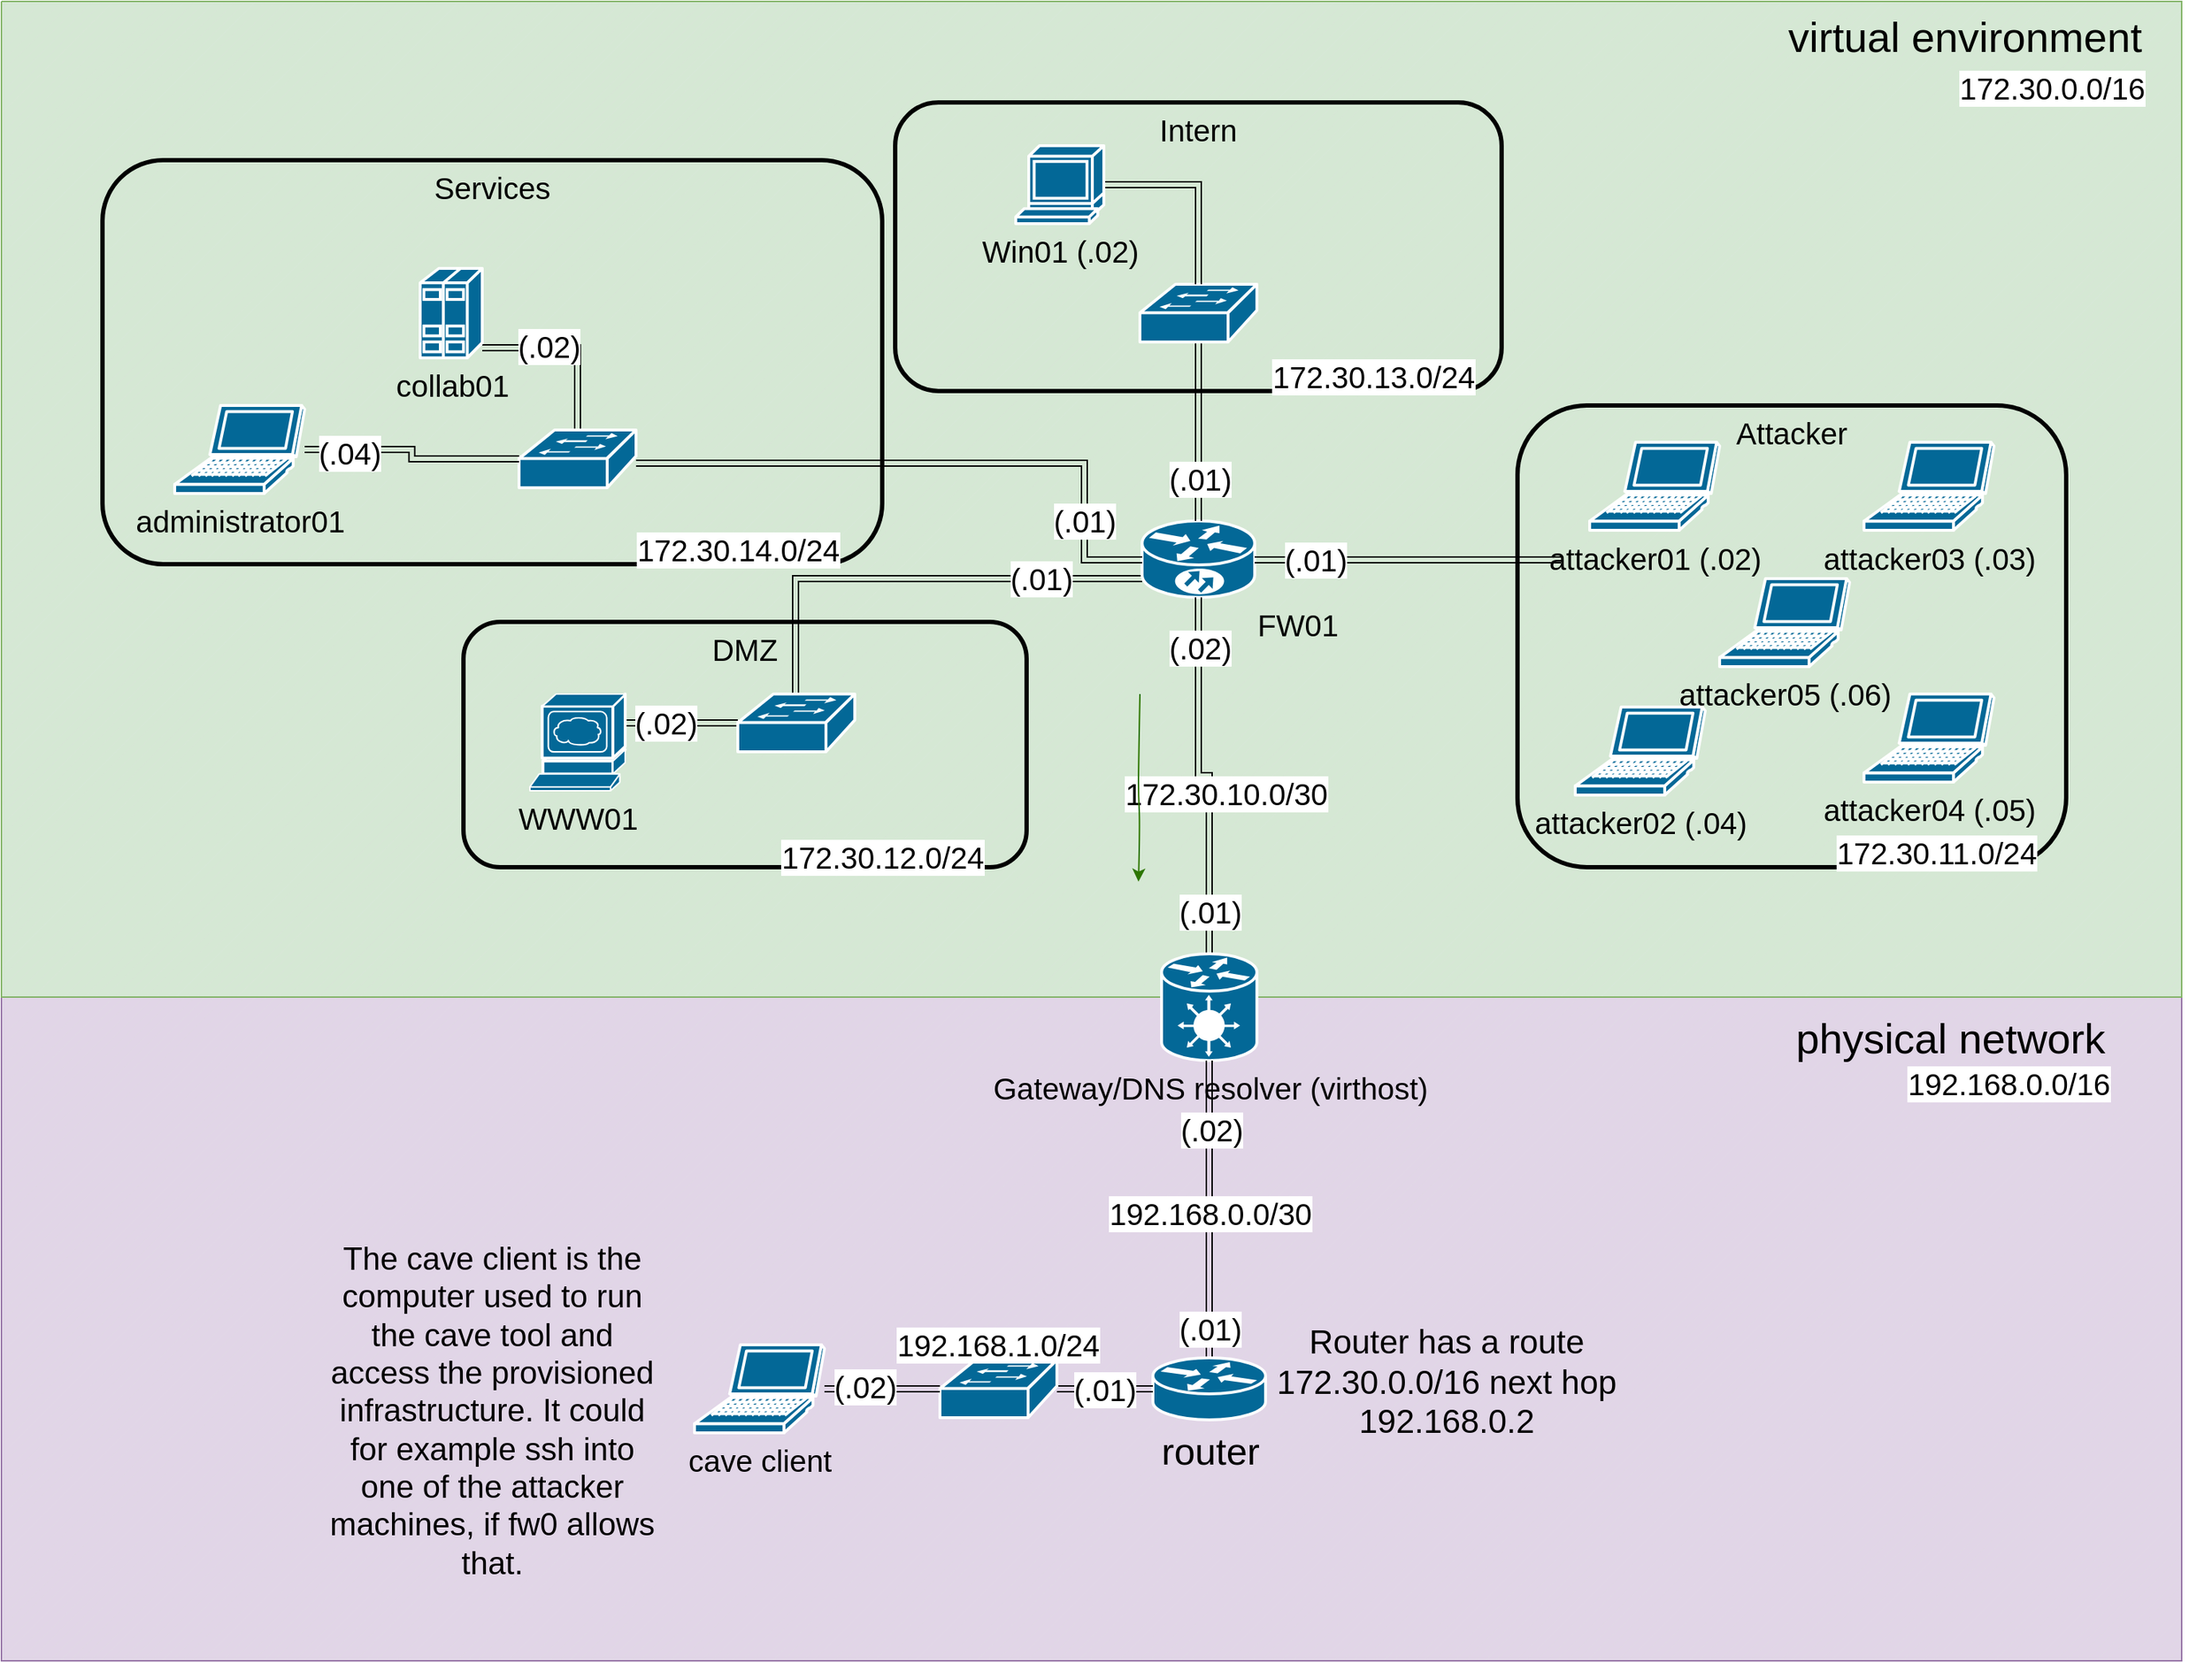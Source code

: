 <mxfile version="27.0.6">
  <diagram name="Page-1" id="vnAkXuTuvJRwIlcAzrVX">
    <mxGraphModel dx="3952" dy="1654" grid="1" gridSize="10" guides="1" tooltips="1" connect="1" arrows="1" fold="1" page="1" pageScale="1" pageWidth="1100" pageHeight="850" math="0" shadow="0">
      <root>
        <mxCell id="0" />
        <mxCell id="1" parent="0" />
        <mxCell id="xQ_bCr9xcQz8_RW7OUUC-25" value="" style="verticalLabelPosition=bottom;verticalAlign=top;html=1;shape=mxgraph.basic.patternFillRect;fillStyle=diag;step=5;fillStrokeWidth=0.2;fillStrokeColor=#dddddd;fillColor=#e1d5e7;strokeColor=#9673a6;labelPosition=right;align=left;fontSize=33;" vertex="1" parent="1">
          <mxGeometry x="-370" y="790" width="1510" height="460" as="geometry" />
        </mxCell>
        <mxCell id="xQ_bCr9xcQz8_RW7OUUC-5" value="" style="verticalLabelPosition=bottom;verticalAlign=top;html=1;shape=mxgraph.basic.patternFillRect;fillStyle=diag;step=5;fillStrokeWidth=0.2;fillStrokeColor=#dddddd;fillColor=#d5e8d4;strokeColor=#82b366;labelPosition=right;align=left;fontSize=33;" vertex="1" parent="1">
          <mxGeometry x="-370" y="100" width="1510" height="690" as="geometry" />
        </mxCell>
        <mxCell id="pdnFmVrXOfiYsiXNWUlA-29" value="&lt;div&gt;Intern&lt;/div&gt;" style="rounded=1;whiteSpace=wrap;html=1;fillColor=none;verticalAlign=top;align=center;fontSize=21;strokeWidth=3;strokeColor=default;" parent="1" vertex="1">
          <mxGeometry x="249" y="170" width="420" height="200" as="geometry" />
        </mxCell>
        <mxCell id="pdnFmVrXOfiYsiXNWUlA-39" value="Attacker" style="rounded=1;whiteSpace=wrap;html=1;fillColor=none;verticalAlign=top;align=center;fontSize=21;strokeWidth=3;strokeColor=default;" parent="1" vertex="1">
          <mxGeometry x="680" y="380" width="380" height="320" as="geometry" />
        </mxCell>
        <mxCell id="pdnFmVrXOfiYsiXNWUlA-30" value="DMZ" style="rounded=1;whiteSpace=wrap;html=1;fillColor=none;verticalAlign=top;fontSize=21;strokeWidth=3;strokeColor=default;" parent="1" vertex="1">
          <mxGeometry x="-50" y="530" width="390" height="170" as="geometry" />
        </mxCell>
        <mxCell id="pdnFmVrXOfiYsiXNWUlA-13" style="edgeStyle=orthogonalEdgeStyle;rounded=0;orthogonalLoop=1;jettySize=auto;html=1;startArrow=classic;startFill=1;shape=link;fontSize=21;" parent="1" source="pdnFmVrXOfiYsiXNWUlA-2" target="pdnFmVrXOfiYsiXNWUlA-6" edge="1">
          <mxGeometry relative="1" as="geometry">
            <Array as="points">
              <mxPoint x="90" y="600" />
              <mxPoint x="90" y="600" />
            </Array>
          </mxGeometry>
        </mxCell>
        <mxCell id="tUtYDBg4PoSrnOc9uBM8-22" value="(.02)" style="edgeLabel;html=1;align=center;verticalAlign=middle;resizable=0;points=[];fontSize=21;" parent="pdnFmVrXOfiYsiXNWUlA-13" vertex="1" connectable="0">
          <mxGeometry x="-0.789" y="-5" relative="1" as="geometry">
            <mxPoint x="20" y="-5" as="offset" />
          </mxGeometry>
        </mxCell>
        <mxCell id="pdnFmVrXOfiYsiXNWUlA-2" value="WWW01" style="shape=mxgraph.cisco.servers.www_server;sketch=0;html=1;pointerEvents=1;dashed=0;fillColor=#036897;strokeColor=#ffffff;strokeWidth=2;verticalLabelPosition=bottom;verticalAlign=top;align=center;outlineConnect=0;fontSize=21;" parent="1" vertex="1">
          <mxGeometry x="-4" y="580" width="66" height="67" as="geometry" />
        </mxCell>
        <mxCell id="tUtYDBg4PoSrnOc9uBM8-9" style="edgeStyle=orthogonalEdgeStyle;rounded=0;orthogonalLoop=1;jettySize=auto;html=1;shape=link;fontSize=21;" parent="1" source="pdnFmVrXOfiYsiXNWUlA-3" target="pdnFmVrXOfiYsiXNWUlA-6" edge="1">
          <mxGeometry relative="1" as="geometry">
            <Array as="points">
              <mxPoint x="180" y="500" />
            </Array>
          </mxGeometry>
        </mxCell>
        <mxCell id="tUtYDBg4PoSrnOc9uBM8-10" value="&lt;div&gt;172.30.12.0/24&lt;/div&gt;" style="edgeLabel;html=1;align=center;verticalAlign=middle;resizable=0;points=[];fontSize=21;" parent="tUtYDBg4PoSrnOc9uBM8-9" vertex="1" connectable="0">
          <mxGeometry x="-0.081" relative="1" as="geometry">
            <mxPoint x="-33" y="193" as="offset" />
          </mxGeometry>
        </mxCell>
        <mxCell id="tUtYDBg4PoSrnOc9uBM8-11" value="&lt;div&gt;(.01)&lt;/div&gt;" style="edgeLabel;html=1;align=center;verticalAlign=middle;resizable=0;points=[];fontSize=21;" parent="tUtYDBg4PoSrnOc9uBM8-9" vertex="1" connectable="0">
          <mxGeometry x="-0.856" y="-1" relative="1" as="geometry">
            <mxPoint x="-47" y="1" as="offset" />
          </mxGeometry>
        </mxCell>
        <mxCell id="pdnFmVrXOfiYsiXNWUlA-3" value="&lt;div&gt;FW01&lt;/div&gt;&lt;div&gt;&lt;br&gt;&lt;/div&gt;" style="shape=mxgraph.cisco.routers.10700;sketch=0;html=1;pointerEvents=1;dashed=0;fillColor=#036897;strokeColor=#ffffff;strokeWidth=2;verticalLabelPosition=bottom;verticalAlign=top;align=left;outlineConnect=0;fontSize=21;labelPosition=right;" parent="1" vertex="1">
          <mxGeometry x="420" y="460" width="78" height="53" as="geometry" />
        </mxCell>
        <mxCell id="pdnFmVrXOfiYsiXNWUlA-6" value="" style="shape=mxgraph.cisco.switches.workgroup_switch;sketch=0;html=1;pointerEvents=1;dashed=0;fillColor=#036897;strokeColor=#ffffff;strokeWidth=2;verticalLabelPosition=bottom;verticalAlign=top;align=center;outlineConnect=0;fontSize=21;" parent="1" vertex="1">
          <mxGeometry x="140" y="580" width="81" height="40" as="geometry" />
        </mxCell>
        <mxCell id="pdnFmVrXOfiYsiXNWUlA-19" style="edgeStyle=orthogonalEdgeStyle;rounded=0;orthogonalLoop=1;jettySize=auto;html=1;startArrow=classic;startFill=1;shape=link;fontSize=21;" parent="1" target="pdnFmVrXOfiYsiXNWUlA-3" edge="1">
          <mxGeometry relative="1" as="geometry">
            <mxPoint x="710" y="487" as="sourcePoint" />
            <Array as="points">
              <mxPoint x="660" y="487" />
              <mxPoint x="660" y="487" />
            </Array>
          </mxGeometry>
        </mxCell>
        <mxCell id="pdnFmVrXOfiYsiXNWUlA-36" value="172.30.11.0/24" style="edgeLabel;html=1;align=center;verticalAlign=middle;resizable=0;points=[];fontSize=21;" parent="pdnFmVrXOfiYsiXNWUlA-19" vertex="1" connectable="0">
          <mxGeometry x="-0.04" y="1" relative="1" as="geometry">
            <mxPoint x="362" y="202" as="offset" />
          </mxGeometry>
        </mxCell>
        <mxCell id="pdnFmVrXOfiYsiXNWUlA-41" value="(.01)" style="edgeLabel;html=1;align=center;verticalAlign=middle;resizable=0;points=[];fontSize=21;" parent="pdnFmVrXOfiYsiXNWUlA-19" vertex="1" connectable="0">
          <mxGeometry x="0.77" relative="1" as="geometry">
            <mxPoint x="17" as="offset" />
          </mxGeometry>
        </mxCell>
        <mxCell id="pdnFmVrXOfiYsiXNWUlA-16" value="&lt;div&gt;attacker01 (.02)&lt;br&gt;&lt;/div&gt;&lt;div&gt;&lt;br&gt;&lt;/div&gt;" style="shape=mxgraph.cisco.computers_and_peripherals.laptop;sketch=0;html=1;pointerEvents=1;dashed=0;fillColor=#036897;strokeColor=#ffffff;strokeWidth=2;verticalLabelPosition=bottom;verticalAlign=top;align=center;outlineConnect=0;fontSize=21;" parent="1" vertex="1">
          <mxGeometry x="730" y="405.5" width="90" height="61" as="geometry" />
        </mxCell>
        <mxCell id="pdnFmVrXOfiYsiXNWUlA-22" style="edgeStyle=orthogonalEdgeStyle;rounded=0;orthogonalLoop=1;jettySize=auto;html=1;shape=link;fontSize=21;" parent="1" source="pdnFmVrXOfiYsiXNWUlA-21" target="pdnFmVrXOfiYsiXNWUlA-3" edge="1">
          <mxGeometry relative="1" as="geometry" />
        </mxCell>
        <mxCell id="pdnFmVrXOfiYsiXNWUlA-38" value="172.30.13.0/24" style="edgeLabel;html=1;align=center;verticalAlign=middle;resizable=0;points=[];fontSize=21;" parent="pdnFmVrXOfiYsiXNWUlA-22" vertex="1" connectable="0">
          <mxGeometry x="0.097" y="1" relative="1" as="geometry">
            <mxPoint x="120" y="-44" as="offset" />
          </mxGeometry>
        </mxCell>
        <mxCell id="pdnFmVrXOfiYsiXNWUlA-42" value="(.01)" style="edgeLabel;html=1;align=center;verticalAlign=middle;resizable=0;points=[];fontSize=21;" parent="pdnFmVrXOfiYsiXNWUlA-22" vertex="1" connectable="0">
          <mxGeometry x="0.758" y="1" relative="1" as="geometry">
            <mxPoint y="-14" as="offset" />
          </mxGeometry>
        </mxCell>
        <mxCell id="pdnFmVrXOfiYsiXNWUlA-21" value="" style="shape=mxgraph.cisco.switches.workgroup_switch;sketch=0;html=1;pointerEvents=1;dashed=0;fillColor=#036897;strokeColor=#ffffff;strokeWidth=2;verticalLabelPosition=bottom;verticalAlign=top;align=center;outlineConnect=0;fontSize=21;" parent="1" vertex="1">
          <mxGeometry x="418.5" y="296" width="81" height="40" as="geometry" />
        </mxCell>
        <mxCell id="pdnFmVrXOfiYsiXNWUlA-25" style="edgeStyle=orthogonalEdgeStyle;rounded=0;orthogonalLoop=1;jettySize=auto;html=1;shape=link;fontSize=21;" parent="1" source="pdnFmVrXOfiYsiXNWUlA-23" target="pdnFmVrXOfiYsiXNWUlA-21" edge="1">
          <mxGeometry relative="1" as="geometry" />
        </mxCell>
        <mxCell id="pdnFmVrXOfiYsiXNWUlA-23" value="Win01 (.02)" style="shape=mxgraph.cisco.computers_and_peripherals.terminal;sketch=0;html=1;pointerEvents=1;dashed=0;fillColor=#036897;strokeColor=#ffffff;strokeWidth=2;verticalLabelPosition=bottom;verticalAlign=top;align=center;outlineConnect=0;fontSize=21;" parent="1" vertex="1">
          <mxGeometry x="332.5" y="200" width="61" height="54" as="geometry" />
        </mxCell>
        <mxCell id="pdnFmVrXOfiYsiXNWUlA-34" style="edgeStyle=orthogonalEdgeStyle;rounded=0;orthogonalLoop=1;jettySize=auto;html=1;shape=link;fontSize=21;" parent="1" source="pdnFmVrXOfiYsiXNWUlA-44" target="pdnFmVrXOfiYsiXNWUlA-3" edge="1">
          <mxGeometry relative="1" as="geometry">
            <mxPoint x="459" y="680" as="sourcePoint" />
          </mxGeometry>
        </mxCell>
        <mxCell id="pdnFmVrXOfiYsiXNWUlA-35" value="&lt;div&gt;172.30.10.0/30&lt;/div&gt;" style="edgeLabel;html=1;align=center;verticalAlign=middle;resizable=0;points=[];fontSize=21;" parent="pdnFmVrXOfiYsiXNWUlA-34" vertex="1" connectable="0">
          <mxGeometry x="-0.066" y="-4" relative="1" as="geometry">
            <mxPoint x="7" y="8" as="offset" />
          </mxGeometry>
        </mxCell>
        <mxCell id="pdnFmVrXOfiYsiXNWUlA-43" value="(.02)" style="edgeLabel;html=1;align=center;verticalAlign=middle;resizable=0;points=[];fontSize=21;" parent="pdnFmVrXOfiYsiXNWUlA-34" vertex="1" connectable="0">
          <mxGeometry x="0.605" y="1" relative="1" as="geometry">
            <mxPoint x="2" y="-16" as="offset" />
          </mxGeometry>
        </mxCell>
        <mxCell id="pdnFmVrXOfiYsiXNWUlA-45" value="(.01)" style="edgeLabel;html=1;align=center;verticalAlign=middle;resizable=0;points=[];fontSize=21;" parent="pdnFmVrXOfiYsiXNWUlA-34" vertex="1" connectable="0">
          <mxGeometry x="-0.547" relative="1" as="geometry">
            <mxPoint y="28" as="offset" />
          </mxGeometry>
        </mxCell>
        <mxCell id="pdnFmVrXOfiYsiXNWUlA-44" value="&lt;div&gt;Gateway/DNS resolver (virthost)&lt;br&gt;&lt;/div&gt;" style="shape=mxgraph.cisco.hubs_and_gateways.generic_gateway;html=1;pointerEvents=1;dashed=0;fillColor=#036897;strokeColor=#ffffff;strokeWidth=2;verticalLabelPosition=bottom;verticalAlign=top;align=center;outlineConnect=0;fontSize=21;" parent="1" vertex="1">
          <mxGeometry x="433.5" y="760" width="66" height="74" as="geometry" />
        </mxCell>
        <mxCell id="qUusdZB2r1_lu0jh_u5s-7" value="" style="curved=1;endArrow=none;html=1;rounded=0;endFill=0;startArrow=classic;startFill=1;fillColor=#60a917;strokeColor=#2D7600;fontSize=21;" parent="1" edge="1">
          <mxGeometry width="50" height="50" relative="1" as="geometry">
            <mxPoint x="417.5" y="710" as="sourcePoint" />
            <mxPoint x="418.5" y="580" as="targetPoint" />
            <Array as="points">
              <mxPoint x="418.5" y="670" />
              <mxPoint x="417.5" y="650" />
              <mxPoint x="417.5" y="633" />
            </Array>
          </mxGeometry>
        </mxCell>
        <mxCell id="tUtYDBg4PoSrnOc9uBM8-3" value="&lt;div&gt;attacker04 (.05)&lt;br&gt;&lt;/div&gt;&lt;div&gt;&lt;br&gt;&lt;/div&gt;" style="shape=mxgraph.cisco.computers_and_peripherals.laptop;sketch=0;html=1;pointerEvents=1;dashed=0;fillColor=#036897;strokeColor=#ffffff;strokeWidth=2;verticalLabelPosition=bottom;verticalAlign=top;align=center;outlineConnect=0;fontSize=21;" parent="1" vertex="1">
          <mxGeometry x="920" y="580" width="90" height="61" as="geometry" />
        </mxCell>
        <mxCell id="tUtYDBg4PoSrnOc9uBM8-4" value="&lt;div&gt;attacker02 (.04)&lt;br&gt;&lt;/div&gt;&lt;div&gt;&lt;br&gt;&lt;/div&gt;" style="shape=mxgraph.cisco.computers_and_peripherals.laptop;sketch=0;html=1;pointerEvents=1;dashed=0;fillColor=#036897;strokeColor=#ffffff;strokeWidth=2;verticalLabelPosition=bottom;verticalAlign=top;align=center;outlineConnect=0;fontSize=21;" parent="1" vertex="1">
          <mxGeometry x="720" y="589" width="90" height="61" as="geometry" />
        </mxCell>
        <mxCell id="tUtYDBg4PoSrnOc9uBM8-5" value="&lt;div&gt;attacker03 (.03)&lt;br&gt;&lt;/div&gt;&lt;div&gt;&lt;br&gt;&lt;/div&gt;" style="shape=mxgraph.cisco.computers_and_peripherals.laptop;sketch=0;html=1;pointerEvents=1;dashed=0;fillColor=#036897;strokeColor=#ffffff;strokeWidth=2;verticalLabelPosition=bottom;verticalAlign=top;align=center;outlineConnect=0;fontSize=21;" parent="1" vertex="1">
          <mxGeometry x="920" y="405.5" width="90" height="61" as="geometry" />
        </mxCell>
        <mxCell id="tUtYDBg4PoSrnOc9uBM8-7" value="Services" style="rounded=1;whiteSpace=wrap;html=1;fillColor=none;verticalAlign=top;fontSize=21;strokeWidth=3;strokeColor=default;" parent="1" vertex="1">
          <mxGeometry x="-300" y="210" width="540" height="280" as="geometry" />
        </mxCell>
        <mxCell id="tUtYDBg4PoSrnOc9uBM8-14" style="edgeStyle=orthogonalEdgeStyle;rounded=0;orthogonalLoop=1;jettySize=auto;html=1;shape=link;fontSize=21;" parent="1" source="tUtYDBg4PoSrnOc9uBM8-12" target="tUtYDBg4PoSrnOc9uBM8-13" edge="1">
          <mxGeometry relative="1" as="geometry">
            <Array as="points">
              <mxPoint x="-8" y="340" />
              <mxPoint x="29" y="340" />
            </Array>
          </mxGeometry>
        </mxCell>
        <mxCell id="wlYYy0KxcnSSvXFFhavd-3" value="(.02)" style="edgeLabel;html=1;align=center;verticalAlign=middle;resizable=0;points=[];fontSize=21;" parent="tUtYDBg4PoSrnOc9uBM8-14" vertex="1" connectable="0">
          <mxGeometry x="-0.279" y="1" relative="1" as="geometry">
            <mxPoint x="1" as="offset" />
          </mxGeometry>
        </mxCell>
        <mxCell id="tUtYDBg4PoSrnOc9uBM8-12" value="collab01" style="shape=mxgraph.cisco.servers.standard_host;sketch=0;html=1;pointerEvents=1;dashed=0;fillColor=#036897;strokeColor=#ffffff;strokeWidth=2;verticalLabelPosition=bottom;verticalAlign=top;align=center;outlineConnect=0;fontSize=21;" parent="1" vertex="1">
          <mxGeometry x="-80" y="285" width="43" height="62" as="geometry" />
        </mxCell>
        <mxCell id="tUtYDBg4PoSrnOc9uBM8-15" style="edgeStyle=orthogonalEdgeStyle;rounded=0;orthogonalLoop=1;jettySize=auto;html=1;shape=link;fontSize=21;" parent="1" source="tUtYDBg4PoSrnOc9uBM8-13" target="pdnFmVrXOfiYsiXNWUlA-3" edge="1">
          <mxGeometry relative="1" as="geometry">
            <Array as="points">
              <mxPoint x="380" y="420" />
              <mxPoint x="380" y="487" />
            </Array>
          </mxGeometry>
        </mxCell>
        <mxCell id="tUtYDBg4PoSrnOc9uBM8-16" value="(.01)" style="edgeLabel;html=1;align=center;verticalAlign=middle;resizable=0;points=[];fontSize=21;" parent="tUtYDBg4PoSrnOc9uBM8-15" vertex="1" connectable="0">
          <mxGeometry x="0.76" y="-2" relative="1" as="geometry">
            <mxPoint x="2" y="-17" as="offset" />
          </mxGeometry>
        </mxCell>
        <mxCell id="tUtYDBg4PoSrnOc9uBM8-17" value="172.30.14.0/24" style="edgeLabel;html=1;align=center;verticalAlign=middle;resizable=0;points=[];fontSize=21;" parent="tUtYDBg4PoSrnOc9uBM8-15" vertex="1" connectable="0">
          <mxGeometry x="-0.063" y="-7" relative="1" as="geometry">
            <mxPoint x="-125" y="53" as="offset" />
          </mxGeometry>
        </mxCell>
        <mxCell id="tUtYDBg4PoSrnOc9uBM8-13" value="" style="shape=mxgraph.cisco.switches.workgroup_switch;sketch=0;html=1;pointerEvents=1;dashed=0;fillColor=#036897;strokeColor=#ffffff;strokeWidth=2;verticalLabelPosition=bottom;verticalAlign=top;align=center;outlineConnect=0;fontSize=21;" parent="1" vertex="1">
          <mxGeometry x="-11.5" y="397" width="81" height="40" as="geometry" />
        </mxCell>
        <mxCell id="tUtYDBg4PoSrnOc9uBM8-19" value="&lt;div&gt;attacker05 (.06)&lt;br&gt;&lt;/div&gt;&lt;div&gt;&lt;br&gt;&lt;/div&gt;" style="shape=mxgraph.cisco.computers_and_peripherals.laptop;sketch=0;html=1;pointerEvents=1;dashed=0;fillColor=#036897;strokeColor=#ffffff;strokeWidth=2;verticalLabelPosition=bottom;verticalAlign=top;align=center;outlineConnect=0;fontSize=21;" parent="1" vertex="1">
          <mxGeometry x="820" y="500" width="90" height="61" as="geometry" />
        </mxCell>
        <mxCell id="tUtYDBg4PoSrnOc9uBM8-24" style="edgeStyle=orthogonalEdgeStyle;rounded=0;orthogonalLoop=1;jettySize=auto;html=1;shape=link;fontSize=21;" parent="1" source="wlYYy0KxcnSSvXFFhavd-1" target="tUtYDBg4PoSrnOc9uBM8-13" edge="1">
          <mxGeometry relative="1" as="geometry">
            <Array as="points" />
            <mxPoint x="-134" y="420" as="sourcePoint" />
          </mxGeometry>
        </mxCell>
        <mxCell id="tUtYDBg4PoSrnOc9uBM8-25" value="(.04)" style="edgeLabel;html=1;align=center;verticalAlign=middle;resizable=0;points=[];fontSize=21;" parent="tUtYDBg4PoSrnOc9uBM8-24" vertex="1" connectable="0">
          <mxGeometry x="-0.597" y="-2" relative="1" as="geometry">
            <mxPoint as="offset" />
          </mxGeometry>
        </mxCell>
        <mxCell id="wlYYy0KxcnSSvXFFhavd-1" value="administrator01" style="shape=mxgraph.cisco.computers_and_peripherals.laptop;sketch=0;html=1;pointerEvents=1;dashed=0;fillColor=#036897;strokeColor=#ffffff;strokeWidth=2;verticalLabelPosition=bottom;verticalAlign=top;align=center;outlineConnect=0;fontSize=21;" parent="1" vertex="1">
          <mxGeometry x="-250" y="380" width="90" height="61" as="geometry" />
        </mxCell>
        <mxCell id="xQ_bCr9xcQz8_RW7OUUC-6" value="virtual environment" style="text;html=1;align=center;verticalAlign=middle;whiteSpace=wrap;rounded=0;fontSize=29;" vertex="1" parent="1">
          <mxGeometry x="820" y="110" width="340" height="30" as="geometry" />
        </mxCell>
        <mxCell id="xQ_bCr9xcQz8_RW7OUUC-9" style="edgeStyle=orthogonalEdgeStyle;rounded=0;orthogonalLoop=1;jettySize=auto;html=1;shape=link;" edge="1" parent="1" source="xQ_bCr9xcQz8_RW7OUUC-8" target="pdnFmVrXOfiYsiXNWUlA-44">
          <mxGeometry relative="1" as="geometry" />
        </mxCell>
        <mxCell id="xQ_bCr9xcQz8_RW7OUUC-8" value="&lt;div&gt;router&lt;/div&gt;" style="shape=mxgraph.cisco.routers.router;sketch=0;html=1;pointerEvents=1;dashed=0;fillColor=#036897;strokeColor=#ffffff;strokeWidth=2;verticalLabelPosition=bottom;verticalAlign=top;align=center;outlineConnect=0;fontSize=26;" vertex="1" parent="1">
          <mxGeometry x="427.5" y="1040" width="78" height="43" as="geometry" />
        </mxCell>
        <mxCell id="xQ_bCr9xcQz8_RW7OUUC-14" style="edgeStyle=orthogonalEdgeStyle;rounded=0;orthogonalLoop=1;jettySize=auto;html=1;shape=link;" edge="1" parent="1" source="xQ_bCr9xcQz8_RW7OUUC-10" target="xQ_bCr9xcQz8_RW7OUUC-8">
          <mxGeometry relative="1" as="geometry" />
        </mxCell>
        <mxCell id="xQ_bCr9xcQz8_RW7OUUC-10" value="" style="shape=mxgraph.cisco.switches.workgroup_switch;sketch=0;html=1;pointerEvents=1;dashed=0;fillColor=#036897;strokeColor=#ffffff;strokeWidth=2;verticalLabelPosition=bottom;verticalAlign=top;align=center;outlineConnect=0;fontSize=21;" vertex="1" parent="1">
          <mxGeometry x="280" y="1041.5" width="81" height="40" as="geometry" />
        </mxCell>
        <mxCell id="xQ_bCr9xcQz8_RW7OUUC-12" style="edgeStyle=orthogonalEdgeStyle;rounded=0;orthogonalLoop=1;jettySize=auto;html=1;shape=link;" edge="1" parent="1" source="xQ_bCr9xcQz8_RW7OUUC-11" target="xQ_bCr9xcQz8_RW7OUUC-10">
          <mxGeometry relative="1" as="geometry" />
        </mxCell>
        <mxCell id="xQ_bCr9xcQz8_RW7OUUC-11" value="cave client" style="shape=mxgraph.cisco.computers_and_peripherals.laptop;sketch=0;html=1;pointerEvents=1;dashed=0;fillColor=#036897;strokeColor=#ffffff;strokeWidth=2;verticalLabelPosition=bottom;verticalAlign=top;align=center;outlineConnect=0;fontSize=21;" vertex="1" parent="1">
          <mxGeometry x="110" y="1031" width="90" height="61" as="geometry" />
        </mxCell>
        <mxCell id="xQ_bCr9xcQz8_RW7OUUC-15" value="192.168.0.0/30" style="edgeLabel;html=1;align=center;verticalAlign=middle;resizable=0;points=[];fontSize=21;" vertex="1" connectable="0" parent="1">
          <mxGeometry x="466.5" y="940" as="geometry" />
        </mxCell>
        <mxCell id="xQ_bCr9xcQz8_RW7OUUC-16" value="(.01)" style="edgeLabel;html=1;align=center;verticalAlign=middle;resizable=0;points=[];fontSize=21;" vertex="1" connectable="0" parent="1">
          <mxGeometry x="466.5" y="1020" as="geometry" />
        </mxCell>
        <mxCell id="xQ_bCr9xcQz8_RW7OUUC-17" value="(.02)" style="edgeLabel;html=1;align=center;verticalAlign=middle;resizable=0;points=[];fontSize=21;" vertex="1" connectable="0" parent="1">
          <mxGeometry x="580" y="920" as="geometry">
            <mxPoint x="-112" y="-38" as="offset" />
          </mxGeometry>
        </mxCell>
        <mxCell id="xQ_bCr9xcQz8_RW7OUUC-18" value="&lt;div&gt;192.168.1.0/24&lt;/div&gt;" style="edgeLabel;html=1;align=center;verticalAlign=middle;resizable=0;points=[];fontSize=21;" vertex="1" connectable="0" parent="1">
          <mxGeometry x="320" y="1031" as="geometry" />
        </mxCell>
        <mxCell id="xQ_bCr9xcQz8_RW7OUUC-19" value="(.01)" style="edgeLabel;html=1;align=center;verticalAlign=middle;resizable=0;points=[];fontSize=21;" vertex="1" connectable="0" parent="1">
          <mxGeometry x="393.5" y="1061.5" as="geometry" />
        </mxCell>
        <mxCell id="xQ_bCr9xcQz8_RW7OUUC-20" value="(.02)" style="edgeLabel;html=1;align=center;verticalAlign=middle;resizable=0;points=[];fontSize=21;" vertex="1" connectable="0" parent="1">
          <mxGeometry x="340" y="1098" as="geometry">
            <mxPoint x="-112" y="-38" as="offset" />
          </mxGeometry>
        </mxCell>
        <mxCell id="xQ_bCr9xcQz8_RW7OUUC-21" value="172.30.0.0/16" style="edgeLabel;html=1;align=center;verticalAlign=middle;resizable=0;points=[];fontSize=21;" vertex="1" connectable="0" parent="1">
          <mxGeometry x="1050" y="160" as="geometry" />
        </mxCell>
        <mxCell id="xQ_bCr9xcQz8_RW7OUUC-23" value="Router has a route 172.30.0.0/16 next hop 192.168.0.2" style="text;strokeColor=none;align=center;fillColor=none;html=1;verticalAlign=middle;whiteSpace=wrap;rounded=0;fontSize=23;" vertex="1" parent="1">
          <mxGeometry x="505.5" y="1041.5" width="250" height="30" as="geometry" />
        </mxCell>
        <mxCell id="xQ_bCr9xcQz8_RW7OUUC-24" value="The cave client is the computer used to run the cave tool and access the provisioned infrastructure. It could for example ssh into one of the attacker machines, if fw0 allows that." style="text;strokeColor=none;align=center;fillColor=none;html=1;verticalAlign=middle;whiteSpace=wrap;rounded=0;fontSize=22;" vertex="1" parent="1">
          <mxGeometry x="-149.75" y="1062" width="239.5" height="30" as="geometry" />
        </mxCell>
        <mxCell id="xQ_bCr9xcQz8_RW7OUUC-26" value="&lt;div&gt;physical network&lt;/div&gt;" style="text;html=1;align=center;verticalAlign=middle;whiteSpace=wrap;rounded=0;fontSize=29;" vertex="1" parent="1">
          <mxGeometry x="810" y="804" width="340" height="30" as="geometry" />
        </mxCell>
        <mxCell id="xQ_bCr9xcQz8_RW7OUUC-27" value="192.168.0.0/16" style="edgeLabel;html=1;align=center;verticalAlign=middle;resizable=0;points=[];fontSize=21;" vertex="1" connectable="0" parent="1">
          <mxGeometry x="1020" y="850" as="geometry" />
        </mxCell>
      </root>
    </mxGraphModel>
  </diagram>
</mxfile>
